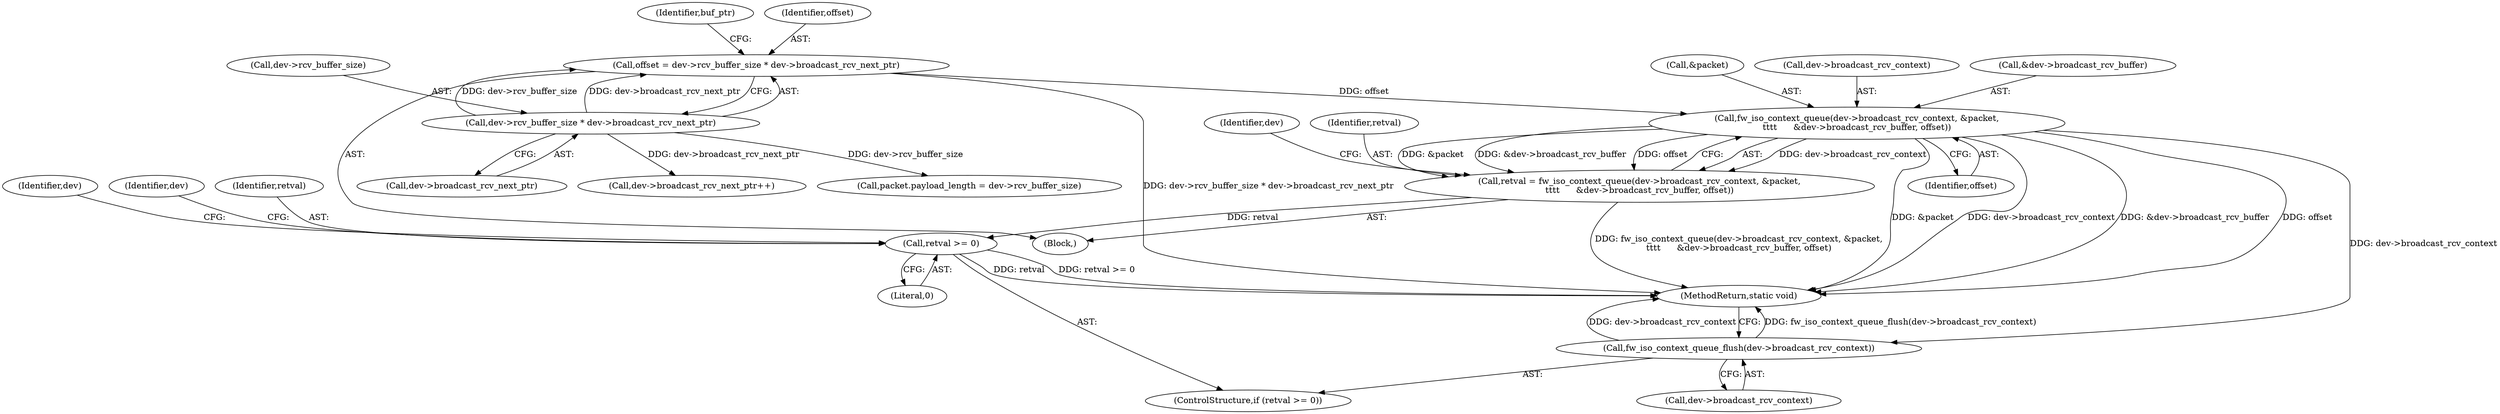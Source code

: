 digraph "0_linux_667121ace9dbafb368618dbabcf07901c962ddac_0@integer" {
"1000134" [label="(Call,offset = dev->rcv_buffer_size * dev->broadcast_rcv_next_ptr)"];
"1000136" [label="(Call,dev->rcv_buffer_size * dev->broadcast_rcv_next_ptr)"];
"1000265" [label="(Call,fw_iso_context_queue(dev->broadcast_rcv_context, &packet,\n\t\t\t\t      &dev->broadcast_rcv_buffer, offset))"];
"1000263" [label="(Call,retval = fw_iso_context_queue(dev->broadcast_rcv_context, &packet,\n\t\t\t\t      &dev->broadcast_rcv_buffer, offset))"];
"1000283" [label="(Call,retval >= 0)"];
"1000286" [label="(Call,fw_iso_context_queue_flush(dev->broadcast_rcv_context))"];
"1000263" [label="(Call,retval = fw_iso_context_queue(dev->broadcast_rcv_context, &packet,\n\t\t\t\t      &dev->broadcast_rcv_buffer, offset))"];
"1000136" [label="(Call,dev->rcv_buffer_size * dev->broadcast_rcv_next_ptr)"];
"1000137" [label="(Call,dev->rcv_buffer_size)"];
"1000295" [label="(Identifier,dev)"];
"1000271" [label="(Call,&dev->broadcast_rcv_buffer)"];
"1000282" [label="(ControlStructure,if (retval >= 0))"];
"1000265" [label="(Call,fw_iso_context_queue(dev->broadcast_rcv_context, &packet,\n\t\t\t\t      &dev->broadcast_rcv_buffer, offset))"];
"1000269" [label="(Call,&packet)"];
"1000275" [label="(Identifier,offset)"];
"1000264" [label="(Identifier,retval)"];
"1000149" [label="(Call,dev->broadcast_rcv_next_ptr++)"];
"1000279" [label="(Identifier,dev)"];
"1000287" [label="(Call,dev->broadcast_rcv_context)"];
"1000299" [label="(MethodReturn,static void)"];
"1000225" [label="(Call,packet.payload_length = dev->rcv_buffer_size)"];
"1000286" [label="(Call,fw_iso_context_queue_flush(dev->broadcast_rcv_context))"];
"1000283" [label="(Call,retval >= 0)"];
"1000288" [label="(Identifier,dev)"];
"1000144" [label="(Identifier,buf_ptr)"];
"1000284" [label="(Identifier,retval)"];
"1000134" [label="(Call,offset = dev->rcv_buffer_size * dev->broadcast_rcv_next_ptr)"];
"1000135" [label="(Identifier,offset)"];
"1000106" [label="(Block,)"];
"1000140" [label="(Call,dev->broadcast_rcv_next_ptr)"];
"1000285" [label="(Literal,0)"];
"1000266" [label="(Call,dev->broadcast_rcv_context)"];
"1000134" -> "1000106"  [label="AST: "];
"1000134" -> "1000136"  [label="CFG: "];
"1000135" -> "1000134"  [label="AST: "];
"1000136" -> "1000134"  [label="AST: "];
"1000144" -> "1000134"  [label="CFG: "];
"1000134" -> "1000299"  [label="DDG: dev->rcv_buffer_size * dev->broadcast_rcv_next_ptr"];
"1000136" -> "1000134"  [label="DDG: dev->rcv_buffer_size"];
"1000136" -> "1000134"  [label="DDG: dev->broadcast_rcv_next_ptr"];
"1000134" -> "1000265"  [label="DDG: offset"];
"1000136" -> "1000140"  [label="CFG: "];
"1000137" -> "1000136"  [label="AST: "];
"1000140" -> "1000136"  [label="AST: "];
"1000136" -> "1000149"  [label="DDG: dev->broadcast_rcv_next_ptr"];
"1000136" -> "1000225"  [label="DDG: dev->rcv_buffer_size"];
"1000265" -> "1000263"  [label="AST: "];
"1000265" -> "1000275"  [label="CFG: "];
"1000266" -> "1000265"  [label="AST: "];
"1000269" -> "1000265"  [label="AST: "];
"1000271" -> "1000265"  [label="AST: "];
"1000275" -> "1000265"  [label="AST: "];
"1000263" -> "1000265"  [label="CFG: "];
"1000265" -> "1000299"  [label="DDG: offset"];
"1000265" -> "1000299"  [label="DDG: &packet"];
"1000265" -> "1000299"  [label="DDG: dev->broadcast_rcv_context"];
"1000265" -> "1000299"  [label="DDG: &dev->broadcast_rcv_buffer"];
"1000265" -> "1000263"  [label="DDG: dev->broadcast_rcv_context"];
"1000265" -> "1000263"  [label="DDG: &packet"];
"1000265" -> "1000263"  [label="DDG: &dev->broadcast_rcv_buffer"];
"1000265" -> "1000263"  [label="DDG: offset"];
"1000265" -> "1000286"  [label="DDG: dev->broadcast_rcv_context"];
"1000263" -> "1000106"  [label="AST: "];
"1000264" -> "1000263"  [label="AST: "];
"1000279" -> "1000263"  [label="CFG: "];
"1000263" -> "1000299"  [label="DDG: fw_iso_context_queue(dev->broadcast_rcv_context, &packet,\n\t\t\t\t      &dev->broadcast_rcv_buffer, offset)"];
"1000263" -> "1000283"  [label="DDG: retval"];
"1000283" -> "1000282"  [label="AST: "];
"1000283" -> "1000285"  [label="CFG: "];
"1000284" -> "1000283"  [label="AST: "];
"1000285" -> "1000283"  [label="AST: "];
"1000288" -> "1000283"  [label="CFG: "];
"1000295" -> "1000283"  [label="CFG: "];
"1000283" -> "1000299"  [label="DDG: retval"];
"1000283" -> "1000299"  [label="DDG: retval >= 0"];
"1000286" -> "1000282"  [label="AST: "];
"1000286" -> "1000287"  [label="CFG: "];
"1000287" -> "1000286"  [label="AST: "];
"1000299" -> "1000286"  [label="CFG: "];
"1000286" -> "1000299"  [label="DDG: fw_iso_context_queue_flush(dev->broadcast_rcv_context)"];
"1000286" -> "1000299"  [label="DDG: dev->broadcast_rcv_context"];
}
